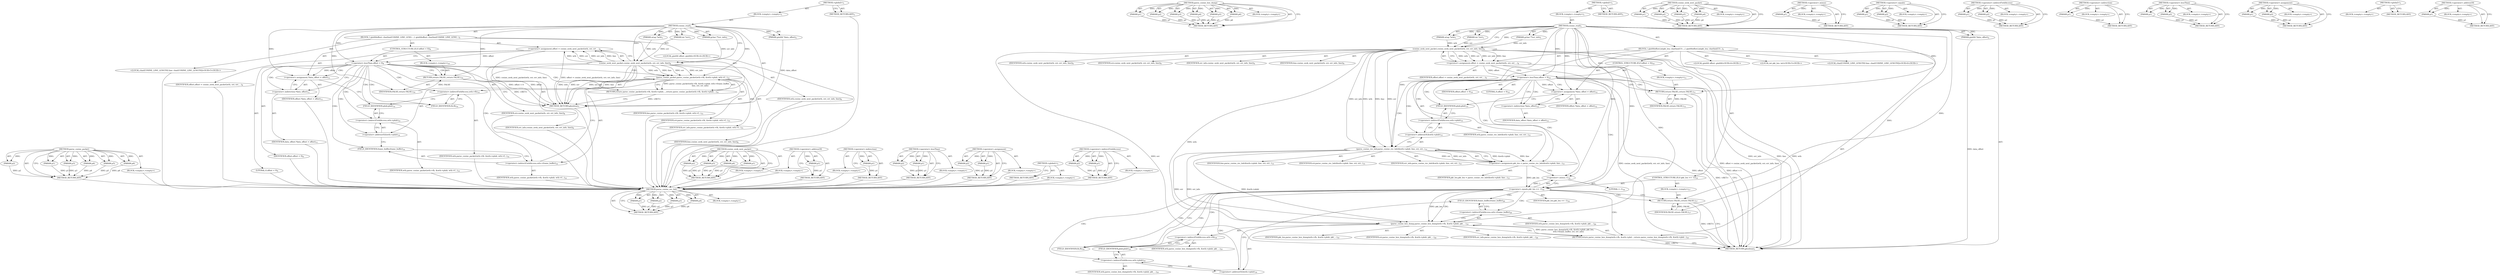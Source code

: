 digraph "&lt;operator&gt;.indirectFieldAccess" {
vulnerable_120 [label=<(METHOD,parse_cosine_rec_hdr)>];
vulnerable_121 [label=<(PARAM,p1)>];
vulnerable_122 [label=<(PARAM,p2)>];
vulnerable_123 [label=<(PARAM,p3)>];
vulnerable_124 [label=<(PARAM,p4)>];
vulnerable_125 [label=<(BLOCK,&lt;empty&gt;,&lt;empty&gt;)>];
vulnerable_126 [label=<(METHOD_RETURN,ANY)>];
vulnerable_145 [label=<(METHOD,parse_cosine_hex_dump)>];
vulnerable_146 [label=<(PARAM,p1)>];
vulnerable_147 [label=<(PARAM,p2)>];
vulnerable_148 [label=<(PARAM,p3)>];
vulnerable_149 [label=<(PARAM,p4)>];
vulnerable_150 [label=<(PARAM,p5)>];
vulnerable_151 [label=<(PARAM,p6)>];
vulnerable_152 [label=<(BLOCK,&lt;empty&gt;,&lt;empty&gt;)>];
vulnerable_153 [label=<(METHOD_RETURN,ANY)>];
vulnerable_6 [label=<(METHOD,&lt;global&gt;)<SUB>1</SUB>>];
vulnerable_7 [label=<(BLOCK,&lt;empty&gt;,&lt;empty&gt;)<SUB>1</SUB>>];
vulnerable_8 [label=<(METHOD,cosine_read)<SUB>1</SUB>>];
vulnerable_9 [label=<(PARAM,wtap *wth)<SUB>1</SUB>>];
vulnerable_10 [label=<(PARAM,int *err)<SUB>1</SUB>>];
vulnerable_11 [label=<(PARAM,gchar **err_info)<SUB>1</SUB>>];
vulnerable_12 [label=<(PARAM,gint64 *data_offset)<SUB>2</SUB>>];
vulnerable_13 [label=<(BLOCK,{
 	gint64	offset;
	int	pkt_len;
 	char	line[CO...,{
 	gint64	offset;
	int	pkt_len;
 	char	line[CO...)<SUB>3</SUB>>];
vulnerable_14 [label="<(LOCAL,gint64 offset: gint64)<SUB>4</SUB>>"];
vulnerable_15 [label="<(LOCAL,int pkt_len: int)<SUB>5</SUB>>"];
vulnerable_16 [label="<(LOCAL,char[COSINE_LINE_LENGTH] line: char[COSINE_LINE_LENGTH])<SUB>6</SUB>>"];
vulnerable_17 [label=<(&lt;operator&gt;.assignment,offset = cosine_seek_next_packet(wth, err, err_...)<SUB>9</SUB>>];
vulnerable_18 [label=<(IDENTIFIER,offset,offset = cosine_seek_next_packet(wth, err, err_...)<SUB>9</SUB>>];
vulnerable_19 [label=<(cosine_seek_next_packet,cosine_seek_next_packet(wth, err, err_info, line))<SUB>9</SUB>>];
vulnerable_20 [label=<(IDENTIFIER,wth,cosine_seek_next_packet(wth, err, err_info, line))<SUB>9</SUB>>];
vulnerable_21 [label=<(IDENTIFIER,err,cosine_seek_next_packet(wth, err, err_info, line))<SUB>9</SUB>>];
vulnerable_22 [label=<(IDENTIFIER,err_info,cosine_seek_next_packet(wth, err, err_info, line))<SUB>9</SUB>>];
vulnerable_23 [label=<(IDENTIFIER,line,cosine_seek_next_packet(wth, err, err_info, line))<SUB>9</SUB>>];
vulnerable_24 [label=<(CONTROL_STRUCTURE,IF,if (offset &lt; 0))<SUB>10</SUB>>];
vulnerable_25 [label=<(&lt;operator&gt;.lessThan,offset &lt; 0)<SUB>10</SUB>>];
vulnerable_26 [label=<(IDENTIFIER,offset,offset &lt; 0)<SUB>10</SUB>>];
vulnerable_27 [label=<(LITERAL,0,offset &lt; 0)<SUB>10</SUB>>];
vulnerable_28 [label=<(BLOCK,&lt;empty&gt;,&lt;empty&gt;)<SUB>11</SUB>>];
vulnerable_29 [label=<(RETURN,return FALSE;,return FALSE;)<SUB>11</SUB>>];
vulnerable_30 [label=<(IDENTIFIER,FALSE,return FALSE;)<SUB>11</SUB>>];
vulnerable_31 [label=<(&lt;operator&gt;.assignment,*data_offset = offset)<SUB>12</SUB>>];
vulnerable_32 [label=<(&lt;operator&gt;.indirection,*data_offset)<SUB>12</SUB>>];
vulnerable_33 [label=<(IDENTIFIER,data_offset,*data_offset = offset)<SUB>12</SUB>>];
vulnerable_34 [label=<(IDENTIFIER,offset,*data_offset = offset)<SUB>12</SUB>>];
vulnerable_35 [label=<(&lt;operator&gt;.assignment,pkt_len = parse_cosine_rec_hdr(&amp;wth-&gt;phdr, line...)<SUB>15</SUB>>];
vulnerable_36 [label=<(IDENTIFIER,pkt_len,pkt_len = parse_cosine_rec_hdr(&amp;wth-&gt;phdr, line...)<SUB>15</SUB>>];
vulnerable_37 [label=<(parse_cosine_rec_hdr,parse_cosine_rec_hdr(&amp;wth-&gt;phdr, line, err, err...)<SUB>15</SUB>>];
vulnerable_38 [label=<(&lt;operator&gt;.addressOf,&amp;wth-&gt;phdr)<SUB>15</SUB>>];
vulnerable_39 [label=<(&lt;operator&gt;.indirectFieldAccess,wth-&gt;phdr)<SUB>15</SUB>>];
vulnerable_40 [label=<(IDENTIFIER,wth,parse_cosine_rec_hdr(&amp;wth-&gt;phdr, line, err, err...)<SUB>15</SUB>>];
vulnerable_41 [label=<(FIELD_IDENTIFIER,phdr,phdr)<SUB>15</SUB>>];
vulnerable_42 [label=<(IDENTIFIER,line,parse_cosine_rec_hdr(&amp;wth-&gt;phdr, line, err, err...)<SUB>15</SUB>>];
vulnerable_43 [label=<(IDENTIFIER,err,parse_cosine_rec_hdr(&amp;wth-&gt;phdr, line, err, err...)<SUB>15</SUB>>];
vulnerable_44 [label=<(IDENTIFIER,err_info,parse_cosine_rec_hdr(&amp;wth-&gt;phdr, line, err, err...)<SUB>15</SUB>>];
vulnerable_45 [label=<(CONTROL_STRUCTURE,IF,if (pkt_len == -1))<SUB>16</SUB>>];
vulnerable_46 [label=<(&lt;operator&gt;.equals,pkt_len == -1)<SUB>16</SUB>>];
vulnerable_47 [label=<(IDENTIFIER,pkt_len,pkt_len == -1)<SUB>16</SUB>>];
vulnerable_48 [label=<(&lt;operator&gt;.minus,-1)<SUB>16</SUB>>];
vulnerable_49 [label=<(LITERAL,1,-1)<SUB>16</SUB>>];
vulnerable_50 [label=<(BLOCK,&lt;empty&gt;,&lt;empty&gt;)<SUB>17</SUB>>];
vulnerable_51 [label=<(RETURN,return FALSE;,return FALSE;)<SUB>17</SUB>>];
vulnerable_52 [label=<(IDENTIFIER,FALSE,return FALSE;)<SUB>17</SUB>>];
vulnerable_53 [label=<(RETURN,return parse_cosine_hex_dump(wth-&gt;fh, &amp;wth-&gt;phd...,return parse_cosine_hex_dump(wth-&gt;fh, &amp;wth-&gt;phd...)<SUB>19</SUB>>];
vulnerable_54 [label=<(parse_cosine_hex_dump,parse_cosine_hex_dump(wth-&gt;fh, &amp;wth-&gt;phdr, pkt_...)<SUB>19</SUB>>];
vulnerable_55 [label=<(&lt;operator&gt;.indirectFieldAccess,wth-&gt;fh)<SUB>19</SUB>>];
vulnerable_56 [label=<(IDENTIFIER,wth,parse_cosine_hex_dump(wth-&gt;fh, &amp;wth-&gt;phdr, pkt_...)<SUB>19</SUB>>];
vulnerable_57 [label=<(FIELD_IDENTIFIER,fh,fh)<SUB>19</SUB>>];
vulnerable_58 [label=<(&lt;operator&gt;.addressOf,&amp;wth-&gt;phdr)<SUB>19</SUB>>];
vulnerable_59 [label=<(&lt;operator&gt;.indirectFieldAccess,wth-&gt;phdr)<SUB>19</SUB>>];
vulnerable_60 [label=<(IDENTIFIER,wth,parse_cosine_hex_dump(wth-&gt;fh, &amp;wth-&gt;phdr, pkt_...)<SUB>19</SUB>>];
vulnerable_61 [label=<(FIELD_IDENTIFIER,phdr,phdr)<SUB>19</SUB>>];
vulnerable_62 [label=<(IDENTIFIER,pkt_len,parse_cosine_hex_dump(wth-&gt;fh, &amp;wth-&gt;phdr, pkt_...)<SUB>19</SUB>>];
vulnerable_63 [label=<(&lt;operator&gt;.indirectFieldAccess,wth-&gt;frame_buffer)<SUB>20</SUB>>];
vulnerable_64 [label=<(IDENTIFIER,wth,parse_cosine_hex_dump(wth-&gt;fh, &amp;wth-&gt;phdr, pkt_...)<SUB>20</SUB>>];
vulnerable_65 [label=<(FIELD_IDENTIFIER,frame_buffer,frame_buffer)<SUB>20</SUB>>];
vulnerable_66 [label=<(IDENTIFIER,err,parse_cosine_hex_dump(wth-&gt;fh, &amp;wth-&gt;phdr, pkt_...)<SUB>20</SUB>>];
vulnerable_67 [label=<(IDENTIFIER,err_info,parse_cosine_hex_dump(wth-&gt;fh, &amp;wth-&gt;phdr, pkt_...)<SUB>20</SUB>>];
vulnerable_68 [label=<(METHOD_RETURN,gboolean)<SUB>1</SUB>>];
vulnerable_70 [label=<(METHOD_RETURN,ANY)<SUB>1</SUB>>];
vulnerable_104 [label=<(METHOD,cosine_seek_next_packet)>];
vulnerable_105 [label=<(PARAM,p1)>];
vulnerable_106 [label=<(PARAM,p2)>];
vulnerable_107 [label=<(PARAM,p3)>];
vulnerable_108 [label=<(PARAM,p4)>];
vulnerable_109 [label=<(BLOCK,&lt;empty&gt;,&lt;empty&gt;)>];
vulnerable_110 [label=<(METHOD_RETURN,ANY)>];
vulnerable_141 [label=<(METHOD,&lt;operator&gt;.minus)>];
vulnerable_142 [label=<(PARAM,p1)>];
vulnerable_143 [label=<(BLOCK,&lt;empty&gt;,&lt;empty&gt;)>];
vulnerable_144 [label=<(METHOD_RETURN,ANY)>];
vulnerable_136 [label=<(METHOD,&lt;operator&gt;.equals)>];
vulnerable_137 [label=<(PARAM,p1)>];
vulnerable_138 [label=<(PARAM,p2)>];
vulnerable_139 [label=<(BLOCK,&lt;empty&gt;,&lt;empty&gt;)>];
vulnerable_140 [label=<(METHOD_RETURN,ANY)>];
vulnerable_131 [label=<(METHOD,&lt;operator&gt;.indirectFieldAccess)>];
vulnerable_132 [label=<(PARAM,p1)>];
vulnerable_133 [label=<(PARAM,p2)>];
vulnerable_134 [label=<(BLOCK,&lt;empty&gt;,&lt;empty&gt;)>];
vulnerable_135 [label=<(METHOD_RETURN,ANY)>];
vulnerable_116 [label=<(METHOD,&lt;operator&gt;.indirection)>];
vulnerable_117 [label=<(PARAM,p1)>];
vulnerable_118 [label=<(BLOCK,&lt;empty&gt;,&lt;empty&gt;)>];
vulnerable_119 [label=<(METHOD_RETURN,ANY)>];
vulnerable_111 [label=<(METHOD,&lt;operator&gt;.lessThan)>];
vulnerable_112 [label=<(PARAM,p1)>];
vulnerable_113 [label=<(PARAM,p2)>];
vulnerable_114 [label=<(BLOCK,&lt;empty&gt;,&lt;empty&gt;)>];
vulnerable_115 [label=<(METHOD_RETURN,ANY)>];
vulnerable_99 [label=<(METHOD,&lt;operator&gt;.assignment)>];
vulnerable_100 [label=<(PARAM,p1)>];
vulnerable_101 [label=<(PARAM,p2)>];
vulnerable_102 [label=<(BLOCK,&lt;empty&gt;,&lt;empty&gt;)>];
vulnerable_103 [label=<(METHOD_RETURN,ANY)>];
vulnerable_93 [label=<(METHOD,&lt;global&gt;)<SUB>1</SUB>>];
vulnerable_94 [label=<(BLOCK,&lt;empty&gt;,&lt;empty&gt;)>];
vulnerable_95 [label=<(METHOD_RETURN,ANY)>];
vulnerable_127 [label=<(METHOD,&lt;operator&gt;.addressOf)>];
vulnerable_128 [label=<(PARAM,p1)>];
vulnerable_129 [label=<(BLOCK,&lt;empty&gt;,&lt;empty&gt;)>];
vulnerable_130 [label=<(METHOD_RETURN,ANY)>];
fixed_101 [label=<(METHOD,parse_cosine_packet)>];
fixed_102 [label=<(PARAM,p1)>];
fixed_103 [label=<(PARAM,p2)>];
fixed_104 [label=<(PARAM,p3)>];
fixed_105 [label=<(PARAM,p4)>];
fixed_106 [label=<(PARAM,p5)>];
fixed_107 [label=<(PARAM,p6)>];
fixed_108 [label=<(BLOCK,&lt;empty&gt;,&lt;empty&gt;)>];
fixed_109 [label=<(METHOD_RETURN,ANY)>];
fixed_6 [label=<(METHOD,&lt;global&gt;)<SUB>1</SUB>>];
fixed_7 [label=<(BLOCK,&lt;empty&gt;,&lt;empty&gt;)<SUB>1</SUB>>];
fixed_8 [label=<(METHOD,cosine_read)<SUB>1</SUB>>];
fixed_9 [label=<(PARAM,wtap *wth)<SUB>1</SUB>>];
fixed_10 [label=<(PARAM,int *err)<SUB>1</SUB>>];
fixed_11 [label=<(PARAM,gchar **err_info)<SUB>1</SUB>>];
fixed_12 [label=<(PARAM,gint64 *data_offset)<SUB>2</SUB>>];
fixed_13 [label=<(BLOCK,{
 	gint64	offset;
 	char	line[COSINE_LINE_LENG...,{
 	gint64	offset;
 	char	line[COSINE_LINE_LENG...)<SUB>3</SUB>>];
fixed_14 [label="<(LOCAL,gint64 offset: gint64)<SUB>4</SUB>>"];
fixed_15 [label="<(LOCAL,char[COSINE_LINE_LENGTH] line: char[COSINE_LINE_LENGTH])<SUB>5</SUB>>"];
fixed_16 [label=<(&lt;operator&gt;.assignment,offset = cosine_seek_next_packet(wth, err, err_...)<SUB>8</SUB>>];
fixed_17 [label=<(IDENTIFIER,offset,offset = cosine_seek_next_packet(wth, err, err_...)<SUB>8</SUB>>];
fixed_18 [label=<(cosine_seek_next_packet,cosine_seek_next_packet(wth, err, err_info, line))<SUB>8</SUB>>];
fixed_19 [label=<(IDENTIFIER,wth,cosine_seek_next_packet(wth, err, err_info, line))<SUB>8</SUB>>];
fixed_20 [label=<(IDENTIFIER,err,cosine_seek_next_packet(wth, err, err_info, line))<SUB>8</SUB>>];
fixed_21 [label=<(IDENTIFIER,err_info,cosine_seek_next_packet(wth, err, err_info, line))<SUB>8</SUB>>];
fixed_22 [label=<(IDENTIFIER,line,cosine_seek_next_packet(wth, err, err_info, line))<SUB>8</SUB>>];
fixed_23 [label=<(CONTROL_STRUCTURE,IF,if (offset &lt; 0))<SUB>9</SUB>>];
fixed_24 [label=<(&lt;operator&gt;.lessThan,offset &lt; 0)<SUB>9</SUB>>];
fixed_25 [label=<(IDENTIFIER,offset,offset &lt; 0)<SUB>9</SUB>>];
fixed_26 [label=<(LITERAL,0,offset &lt; 0)<SUB>9</SUB>>];
fixed_27 [label=<(BLOCK,&lt;empty&gt;,&lt;empty&gt;)<SUB>10</SUB>>];
fixed_28 [label=<(RETURN,return FALSE;,return FALSE;)<SUB>10</SUB>>];
fixed_29 [label=<(IDENTIFIER,FALSE,return FALSE;)<SUB>10</SUB>>];
fixed_30 [label=<(&lt;operator&gt;.assignment,*data_offset = offset)<SUB>11</SUB>>];
fixed_31 [label=<(&lt;operator&gt;.indirection,*data_offset)<SUB>11</SUB>>];
fixed_32 [label=<(IDENTIFIER,data_offset,*data_offset = offset)<SUB>11</SUB>>];
fixed_33 [label=<(IDENTIFIER,offset,*data_offset = offset)<SUB>11</SUB>>];
fixed_34 [label=<(RETURN,return parse_cosine_packet(wth-&gt;fh, &amp;wth-&gt;phdr,...,return parse_cosine_packet(wth-&gt;fh, &amp;wth-&gt;phdr,...)<SUB>14</SUB>>];
fixed_35 [label=<(parse_cosine_packet,parse_cosine_packet(wth-&gt;fh, &amp;wth-&gt;phdr, wth-&gt;f...)<SUB>14</SUB>>];
fixed_36 [label=<(&lt;operator&gt;.indirectFieldAccess,wth-&gt;fh)<SUB>14</SUB>>];
fixed_37 [label=<(IDENTIFIER,wth,parse_cosine_packet(wth-&gt;fh, &amp;wth-&gt;phdr, wth-&gt;f...)<SUB>14</SUB>>];
fixed_38 [label=<(FIELD_IDENTIFIER,fh,fh)<SUB>14</SUB>>];
fixed_39 [label=<(&lt;operator&gt;.addressOf,&amp;wth-&gt;phdr)<SUB>14</SUB>>];
fixed_40 [label=<(&lt;operator&gt;.indirectFieldAccess,wth-&gt;phdr)<SUB>14</SUB>>];
fixed_41 [label=<(IDENTIFIER,wth,parse_cosine_packet(wth-&gt;fh, &amp;wth-&gt;phdr, wth-&gt;f...)<SUB>14</SUB>>];
fixed_42 [label=<(FIELD_IDENTIFIER,phdr,phdr)<SUB>14</SUB>>];
fixed_43 [label=<(&lt;operator&gt;.indirectFieldAccess,wth-&gt;frame_buffer)<SUB>14</SUB>>];
fixed_44 [label=<(IDENTIFIER,wth,parse_cosine_packet(wth-&gt;fh, &amp;wth-&gt;phdr, wth-&gt;f...)<SUB>14</SUB>>];
fixed_45 [label=<(FIELD_IDENTIFIER,frame_buffer,frame_buffer)<SUB>14</SUB>>];
fixed_46 [label=<(IDENTIFIER,line,parse_cosine_packet(wth-&gt;fh, &amp;wth-&gt;phdr, wth-&gt;f...)<SUB>15</SUB>>];
fixed_47 [label=<(IDENTIFIER,err,parse_cosine_packet(wth-&gt;fh, &amp;wth-&gt;phdr, wth-&gt;f...)<SUB>15</SUB>>];
fixed_48 [label=<(IDENTIFIER,err_info,parse_cosine_packet(wth-&gt;fh, &amp;wth-&gt;phdr, wth-&gt;f...)<SUB>15</SUB>>];
fixed_49 [label=<(METHOD_RETURN,gboolean)<SUB>1</SUB>>];
fixed_51 [label=<(METHOD_RETURN,ANY)<SUB>1</SUB>>];
fixed_85 [label=<(METHOD,cosine_seek_next_packet)>];
fixed_86 [label=<(PARAM,p1)>];
fixed_87 [label=<(PARAM,p2)>];
fixed_88 [label=<(PARAM,p3)>];
fixed_89 [label=<(PARAM,p4)>];
fixed_90 [label=<(BLOCK,&lt;empty&gt;,&lt;empty&gt;)>];
fixed_91 [label=<(METHOD_RETURN,ANY)>];
fixed_115 [label=<(METHOD,&lt;operator&gt;.addressOf)>];
fixed_116 [label=<(PARAM,p1)>];
fixed_117 [label=<(BLOCK,&lt;empty&gt;,&lt;empty&gt;)>];
fixed_118 [label=<(METHOD_RETURN,ANY)>];
fixed_97 [label=<(METHOD,&lt;operator&gt;.indirection)>];
fixed_98 [label=<(PARAM,p1)>];
fixed_99 [label=<(BLOCK,&lt;empty&gt;,&lt;empty&gt;)>];
fixed_100 [label=<(METHOD_RETURN,ANY)>];
fixed_92 [label=<(METHOD,&lt;operator&gt;.lessThan)>];
fixed_93 [label=<(PARAM,p1)>];
fixed_94 [label=<(PARAM,p2)>];
fixed_95 [label=<(BLOCK,&lt;empty&gt;,&lt;empty&gt;)>];
fixed_96 [label=<(METHOD_RETURN,ANY)>];
fixed_80 [label=<(METHOD,&lt;operator&gt;.assignment)>];
fixed_81 [label=<(PARAM,p1)>];
fixed_82 [label=<(PARAM,p2)>];
fixed_83 [label=<(BLOCK,&lt;empty&gt;,&lt;empty&gt;)>];
fixed_84 [label=<(METHOD_RETURN,ANY)>];
fixed_74 [label=<(METHOD,&lt;global&gt;)<SUB>1</SUB>>];
fixed_75 [label=<(BLOCK,&lt;empty&gt;,&lt;empty&gt;)>];
fixed_76 [label=<(METHOD_RETURN,ANY)>];
fixed_110 [label=<(METHOD,&lt;operator&gt;.indirectFieldAccess)>];
fixed_111 [label=<(PARAM,p1)>];
fixed_112 [label=<(PARAM,p2)>];
fixed_113 [label=<(BLOCK,&lt;empty&gt;,&lt;empty&gt;)>];
fixed_114 [label=<(METHOD_RETURN,ANY)>];
vulnerable_120 -> vulnerable_121  [key=0, label="AST: "];
vulnerable_120 -> vulnerable_121  [key=1, label="DDG: "];
vulnerable_120 -> vulnerable_125  [key=0, label="AST: "];
vulnerable_120 -> vulnerable_122  [key=0, label="AST: "];
vulnerable_120 -> vulnerable_122  [key=1, label="DDG: "];
vulnerable_120 -> vulnerable_126  [key=0, label="AST: "];
vulnerable_120 -> vulnerable_126  [key=1, label="CFG: "];
vulnerable_120 -> vulnerable_123  [key=0, label="AST: "];
vulnerable_120 -> vulnerable_123  [key=1, label="DDG: "];
vulnerable_120 -> vulnerable_124  [key=0, label="AST: "];
vulnerable_120 -> vulnerable_124  [key=1, label="DDG: "];
vulnerable_121 -> vulnerable_126  [key=0, label="DDG: p1"];
vulnerable_122 -> vulnerable_126  [key=0, label="DDG: p2"];
vulnerable_123 -> vulnerable_126  [key=0, label="DDG: p3"];
vulnerable_124 -> vulnerable_126  [key=0, label="DDG: p4"];
vulnerable_145 -> vulnerable_146  [key=0, label="AST: "];
vulnerable_145 -> vulnerable_146  [key=1, label="DDG: "];
vulnerable_145 -> vulnerable_152  [key=0, label="AST: "];
vulnerable_145 -> vulnerable_147  [key=0, label="AST: "];
vulnerable_145 -> vulnerable_147  [key=1, label="DDG: "];
vulnerable_145 -> vulnerable_153  [key=0, label="AST: "];
vulnerable_145 -> vulnerable_153  [key=1, label="CFG: "];
vulnerable_145 -> vulnerable_148  [key=0, label="AST: "];
vulnerable_145 -> vulnerable_148  [key=1, label="DDG: "];
vulnerable_145 -> vulnerable_149  [key=0, label="AST: "];
vulnerable_145 -> vulnerable_149  [key=1, label="DDG: "];
vulnerable_145 -> vulnerable_150  [key=0, label="AST: "];
vulnerable_145 -> vulnerable_150  [key=1, label="DDG: "];
vulnerable_145 -> vulnerable_151  [key=0, label="AST: "];
vulnerable_145 -> vulnerable_151  [key=1, label="DDG: "];
vulnerable_146 -> vulnerable_153  [key=0, label="DDG: p1"];
vulnerable_147 -> vulnerable_153  [key=0, label="DDG: p2"];
vulnerable_148 -> vulnerable_153  [key=0, label="DDG: p3"];
vulnerable_149 -> vulnerable_153  [key=0, label="DDG: p4"];
vulnerable_150 -> vulnerable_153  [key=0, label="DDG: p5"];
vulnerable_151 -> vulnerable_153  [key=0, label="DDG: p6"];
vulnerable_6 -> vulnerable_7  [key=0, label="AST: "];
vulnerable_6 -> vulnerable_70  [key=0, label="AST: "];
vulnerable_6 -> vulnerable_70  [key=1, label="CFG: "];
vulnerable_7 -> vulnerable_8  [key=0, label="AST: "];
vulnerable_8 -> vulnerable_9  [key=0, label="AST: "];
vulnerable_8 -> vulnerable_9  [key=1, label="DDG: "];
vulnerable_8 -> vulnerable_10  [key=0, label="AST: "];
vulnerable_8 -> vulnerable_10  [key=1, label="DDG: "];
vulnerable_8 -> vulnerable_11  [key=0, label="AST: "];
vulnerable_8 -> vulnerable_11  [key=1, label="DDG: "];
vulnerable_8 -> vulnerable_12  [key=0, label="AST: "];
vulnerable_8 -> vulnerable_12  [key=1, label="DDG: "];
vulnerable_8 -> vulnerable_13  [key=0, label="AST: "];
vulnerable_8 -> vulnerable_68  [key=0, label="AST: "];
vulnerable_8 -> vulnerable_19  [key=0, label="CFG: "];
vulnerable_8 -> vulnerable_19  [key=1, label="DDG: "];
vulnerable_8 -> vulnerable_31  [key=0, label="DDG: "];
vulnerable_8 -> vulnerable_25  [key=0, label="DDG: "];
vulnerable_8 -> vulnerable_29  [key=0, label="DDG: "];
vulnerable_8 -> vulnerable_37  [key=0, label="DDG: "];
vulnerable_8 -> vulnerable_46  [key=0, label="DDG: "];
vulnerable_8 -> vulnerable_51  [key=0, label="DDG: "];
vulnerable_8 -> vulnerable_54  [key=0, label="DDG: "];
vulnerable_8 -> vulnerable_30  [key=0, label="DDG: "];
vulnerable_8 -> vulnerable_48  [key=0, label="DDG: "];
vulnerable_8 -> vulnerable_52  [key=0, label="DDG: "];
vulnerable_9 -> vulnerable_19  [key=0, label="DDG: wth"];
vulnerable_10 -> vulnerable_19  [key=0, label="DDG: err"];
vulnerable_11 -> vulnerable_19  [key=0, label="DDG: err_info"];
vulnerable_12 -> vulnerable_68  [key=0, label="DDG: data_offset"];
vulnerable_13 -> vulnerable_14  [key=0, label="AST: "];
vulnerable_13 -> vulnerable_15  [key=0, label="AST: "];
vulnerable_13 -> vulnerable_16  [key=0, label="AST: "];
vulnerable_13 -> vulnerable_17  [key=0, label="AST: "];
vulnerable_13 -> vulnerable_24  [key=0, label="AST: "];
vulnerable_13 -> vulnerable_31  [key=0, label="AST: "];
vulnerable_13 -> vulnerable_35  [key=0, label="AST: "];
vulnerable_13 -> vulnerable_45  [key=0, label="AST: "];
vulnerable_13 -> vulnerable_53  [key=0, label="AST: "];
vulnerable_17 -> vulnerable_18  [key=0, label="AST: "];
vulnerable_17 -> vulnerable_19  [key=0, label="AST: "];
vulnerable_17 -> vulnerable_25  [key=0, label="CFG: "];
vulnerable_17 -> vulnerable_25  [key=1, label="DDG: offset"];
vulnerable_17 -> vulnerable_68  [key=0, label="DDG: cosine_seek_next_packet(wth, err, err_info, line)"];
vulnerable_17 -> vulnerable_68  [key=1, label="DDG: offset = cosine_seek_next_packet(wth, err, err_info, line)"];
vulnerable_19 -> vulnerable_20  [key=0, label="AST: "];
vulnerable_19 -> vulnerable_21  [key=0, label="AST: "];
vulnerable_19 -> vulnerable_22  [key=0, label="AST: "];
vulnerable_19 -> vulnerable_23  [key=0, label="AST: "];
vulnerable_19 -> vulnerable_17  [key=0, label="CFG: "];
vulnerable_19 -> vulnerable_17  [key=1, label="DDG: wth"];
vulnerable_19 -> vulnerable_17  [key=2, label="DDG: err"];
vulnerable_19 -> vulnerable_17  [key=3, label="DDG: err_info"];
vulnerable_19 -> vulnerable_17  [key=4, label="DDG: line"];
vulnerable_19 -> vulnerable_68  [key=0, label="DDG: wth"];
vulnerable_19 -> vulnerable_68  [key=1, label="DDG: err"];
vulnerable_19 -> vulnerable_68  [key=2, label="DDG: err_info"];
vulnerable_19 -> vulnerable_68  [key=3, label="DDG: line"];
vulnerable_19 -> vulnerable_37  [key=0, label="DDG: wth"];
vulnerable_19 -> vulnerable_37  [key=1, label="DDG: line"];
vulnerable_19 -> vulnerable_37  [key=2, label="DDG: err"];
vulnerable_19 -> vulnerable_37  [key=3, label="DDG: err_info"];
vulnerable_19 -> vulnerable_54  [key=0, label="DDG: wth"];
vulnerable_24 -> vulnerable_25  [key=0, label="AST: "];
vulnerable_24 -> vulnerable_28  [key=0, label="AST: "];
vulnerable_25 -> vulnerable_26  [key=0, label="AST: "];
vulnerable_25 -> vulnerable_27  [key=0, label="AST: "];
vulnerable_25 -> vulnerable_29  [key=0, label="CFG: "];
vulnerable_25 -> vulnerable_29  [key=1, label="CDG: "];
vulnerable_25 -> vulnerable_32  [key=0, label="CFG: "];
vulnerable_25 -> vulnerable_32  [key=1, label="CDG: "];
vulnerable_25 -> vulnerable_68  [key=0, label="DDG: offset"];
vulnerable_25 -> vulnerable_68  [key=1, label="DDG: offset &lt; 0"];
vulnerable_25 -> vulnerable_31  [key=0, label="DDG: offset"];
vulnerable_25 -> vulnerable_31  [key=1, label="CDG: "];
vulnerable_25 -> vulnerable_48  [key=0, label="CDG: "];
vulnerable_25 -> vulnerable_37  [key=0, label="CDG: "];
vulnerable_25 -> vulnerable_46  [key=0, label="CDG: "];
vulnerable_25 -> vulnerable_38  [key=0, label="CDG: "];
vulnerable_25 -> vulnerable_41  [key=0, label="CDG: "];
vulnerable_25 -> vulnerable_35  [key=0, label="CDG: "];
vulnerable_25 -> vulnerable_39  [key=0, label="CDG: "];
vulnerable_28 -> vulnerable_29  [key=0, label="AST: "];
vulnerable_29 -> vulnerable_30  [key=0, label="AST: "];
vulnerable_29 -> vulnerable_68  [key=0, label="CFG: "];
vulnerable_29 -> vulnerable_68  [key=1, label="DDG: &lt;RET&gt;"];
vulnerable_30 -> vulnerable_29  [key=0, label="DDG: FALSE"];
vulnerable_31 -> vulnerable_32  [key=0, label="AST: "];
vulnerable_31 -> vulnerable_34  [key=0, label="AST: "];
vulnerable_31 -> vulnerable_41  [key=0, label="CFG: "];
vulnerable_32 -> vulnerable_33  [key=0, label="AST: "];
vulnerable_32 -> vulnerable_31  [key=0, label="CFG: "];
vulnerable_35 -> vulnerable_36  [key=0, label="AST: "];
vulnerable_35 -> vulnerable_37  [key=0, label="AST: "];
vulnerable_35 -> vulnerable_48  [key=0, label="CFG: "];
vulnerable_35 -> vulnerable_46  [key=0, label="DDG: pkt_len"];
vulnerable_37 -> vulnerable_38  [key=0, label="AST: "];
vulnerable_37 -> vulnerable_42  [key=0, label="AST: "];
vulnerable_37 -> vulnerable_43  [key=0, label="AST: "];
vulnerable_37 -> vulnerable_44  [key=0, label="AST: "];
vulnerable_37 -> vulnerable_35  [key=0, label="CFG: "];
vulnerable_37 -> vulnerable_35  [key=1, label="DDG: &amp;wth-&gt;phdr"];
vulnerable_37 -> vulnerable_35  [key=2, label="DDG: line"];
vulnerable_37 -> vulnerable_35  [key=3, label="DDG: err"];
vulnerable_37 -> vulnerable_35  [key=4, label="DDG: err_info"];
vulnerable_37 -> vulnerable_54  [key=0, label="DDG: &amp;wth-&gt;phdr"];
vulnerable_37 -> vulnerable_54  [key=1, label="DDG: err"];
vulnerable_37 -> vulnerable_54  [key=2, label="DDG: err_info"];
vulnerable_38 -> vulnerable_39  [key=0, label="AST: "];
vulnerable_38 -> vulnerable_37  [key=0, label="CFG: "];
vulnerable_39 -> vulnerable_40  [key=0, label="AST: "];
vulnerable_39 -> vulnerable_41  [key=0, label="AST: "];
vulnerable_39 -> vulnerable_38  [key=0, label="CFG: "];
vulnerable_41 -> vulnerable_39  [key=0, label="CFG: "];
vulnerable_45 -> vulnerable_46  [key=0, label="AST: "];
vulnerable_45 -> vulnerable_50  [key=0, label="AST: "];
vulnerable_46 -> vulnerable_47  [key=0, label="AST: "];
vulnerable_46 -> vulnerable_48  [key=0, label="AST: "];
vulnerable_46 -> vulnerable_51  [key=0, label="CFG: "];
vulnerable_46 -> vulnerable_51  [key=1, label="CDG: "];
vulnerable_46 -> vulnerable_57  [key=0, label="CFG: "];
vulnerable_46 -> vulnerable_57  [key=1, label="CDG: "];
vulnerable_46 -> vulnerable_54  [key=0, label="DDG: pkt_len"];
vulnerable_46 -> vulnerable_54  [key=1, label="CDG: "];
vulnerable_46 -> vulnerable_58  [key=0, label="CDG: "];
vulnerable_46 -> vulnerable_61  [key=0, label="CDG: "];
vulnerable_46 -> vulnerable_53  [key=0, label="CDG: "];
vulnerable_46 -> vulnerable_63  [key=0, label="CDG: "];
vulnerable_46 -> vulnerable_65  [key=0, label="CDG: "];
vulnerable_46 -> vulnerable_59  [key=0, label="CDG: "];
vulnerable_46 -> vulnerable_55  [key=0, label="CDG: "];
vulnerable_48 -> vulnerable_49  [key=0, label="AST: "];
vulnerable_48 -> vulnerable_46  [key=0, label="CFG: "];
vulnerable_48 -> vulnerable_46  [key=1, label="DDG: 1"];
vulnerable_50 -> vulnerable_51  [key=0, label="AST: "];
vulnerable_51 -> vulnerable_52  [key=0, label="AST: "];
vulnerable_51 -> vulnerable_68  [key=0, label="CFG: "];
vulnerable_51 -> vulnerable_68  [key=1, label="DDG: &lt;RET&gt;"];
vulnerable_52 -> vulnerable_51  [key=0, label="DDG: FALSE"];
vulnerable_53 -> vulnerable_54  [key=0, label="AST: "];
vulnerable_53 -> vulnerable_68  [key=0, label="CFG: "];
vulnerable_53 -> vulnerable_68  [key=1, label="DDG: &lt;RET&gt;"];
vulnerable_54 -> vulnerable_55  [key=0, label="AST: "];
vulnerable_54 -> vulnerable_58  [key=0, label="AST: "];
vulnerable_54 -> vulnerable_62  [key=0, label="AST: "];
vulnerable_54 -> vulnerable_63  [key=0, label="AST: "];
vulnerable_54 -> vulnerable_66  [key=0, label="AST: "];
vulnerable_54 -> vulnerable_67  [key=0, label="AST: "];
vulnerable_54 -> vulnerable_53  [key=0, label="CFG: "];
vulnerable_54 -> vulnerable_53  [key=1, label="DDG: parse_cosine_hex_dump(wth-&gt;fh, &amp;wth-&gt;phdr, pkt_len,
	    wth-&gt;frame_buffer, err, err_info)"];
vulnerable_55 -> vulnerable_56  [key=0, label="AST: "];
vulnerable_55 -> vulnerable_57  [key=0, label="AST: "];
vulnerable_55 -> vulnerable_61  [key=0, label="CFG: "];
vulnerable_57 -> vulnerable_55  [key=0, label="CFG: "];
vulnerable_58 -> vulnerable_59  [key=0, label="AST: "];
vulnerable_58 -> vulnerable_65  [key=0, label="CFG: "];
vulnerable_59 -> vulnerable_60  [key=0, label="AST: "];
vulnerable_59 -> vulnerable_61  [key=0, label="AST: "];
vulnerable_59 -> vulnerable_58  [key=0, label="CFG: "];
vulnerable_61 -> vulnerable_59  [key=0, label="CFG: "];
vulnerable_63 -> vulnerable_64  [key=0, label="AST: "];
vulnerable_63 -> vulnerable_65  [key=0, label="AST: "];
vulnerable_63 -> vulnerable_54  [key=0, label="CFG: "];
vulnerable_65 -> vulnerable_63  [key=0, label="CFG: "];
vulnerable_104 -> vulnerable_105  [key=0, label="AST: "];
vulnerable_104 -> vulnerable_105  [key=1, label="DDG: "];
vulnerable_104 -> vulnerable_109  [key=0, label="AST: "];
vulnerable_104 -> vulnerable_106  [key=0, label="AST: "];
vulnerable_104 -> vulnerable_106  [key=1, label="DDG: "];
vulnerable_104 -> vulnerable_110  [key=0, label="AST: "];
vulnerable_104 -> vulnerable_110  [key=1, label="CFG: "];
vulnerable_104 -> vulnerable_107  [key=0, label="AST: "];
vulnerable_104 -> vulnerable_107  [key=1, label="DDG: "];
vulnerable_104 -> vulnerable_108  [key=0, label="AST: "];
vulnerable_104 -> vulnerable_108  [key=1, label="DDG: "];
vulnerable_105 -> vulnerable_110  [key=0, label="DDG: p1"];
vulnerable_106 -> vulnerable_110  [key=0, label="DDG: p2"];
vulnerable_107 -> vulnerable_110  [key=0, label="DDG: p3"];
vulnerable_108 -> vulnerable_110  [key=0, label="DDG: p4"];
vulnerable_141 -> vulnerable_142  [key=0, label="AST: "];
vulnerable_141 -> vulnerable_142  [key=1, label="DDG: "];
vulnerable_141 -> vulnerable_143  [key=0, label="AST: "];
vulnerable_141 -> vulnerable_144  [key=0, label="AST: "];
vulnerable_141 -> vulnerable_144  [key=1, label="CFG: "];
vulnerable_142 -> vulnerable_144  [key=0, label="DDG: p1"];
vulnerable_136 -> vulnerable_137  [key=0, label="AST: "];
vulnerable_136 -> vulnerable_137  [key=1, label="DDG: "];
vulnerable_136 -> vulnerable_139  [key=0, label="AST: "];
vulnerable_136 -> vulnerable_138  [key=0, label="AST: "];
vulnerable_136 -> vulnerable_138  [key=1, label="DDG: "];
vulnerable_136 -> vulnerable_140  [key=0, label="AST: "];
vulnerable_136 -> vulnerable_140  [key=1, label="CFG: "];
vulnerable_137 -> vulnerable_140  [key=0, label="DDG: p1"];
vulnerable_138 -> vulnerable_140  [key=0, label="DDG: p2"];
vulnerable_131 -> vulnerable_132  [key=0, label="AST: "];
vulnerable_131 -> vulnerable_132  [key=1, label="DDG: "];
vulnerable_131 -> vulnerable_134  [key=0, label="AST: "];
vulnerable_131 -> vulnerable_133  [key=0, label="AST: "];
vulnerable_131 -> vulnerable_133  [key=1, label="DDG: "];
vulnerable_131 -> vulnerable_135  [key=0, label="AST: "];
vulnerable_131 -> vulnerable_135  [key=1, label="CFG: "];
vulnerable_132 -> vulnerable_135  [key=0, label="DDG: p1"];
vulnerable_133 -> vulnerable_135  [key=0, label="DDG: p2"];
vulnerable_116 -> vulnerable_117  [key=0, label="AST: "];
vulnerable_116 -> vulnerable_117  [key=1, label="DDG: "];
vulnerable_116 -> vulnerable_118  [key=0, label="AST: "];
vulnerable_116 -> vulnerable_119  [key=0, label="AST: "];
vulnerable_116 -> vulnerable_119  [key=1, label="CFG: "];
vulnerable_117 -> vulnerable_119  [key=0, label="DDG: p1"];
vulnerable_111 -> vulnerable_112  [key=0, label="AST: "];
vulnerable_111 -> vulnerable_112  [key=1, label="DDG: "];
vulnerable_111 -> vulnerable_114  [key=0, label="AST: "];
vulnerable_111 -> vulnerable_113  [key=0, label="AST: "];
vulnerable_111 -> vulnerable_113  [key=1, label="DDG: "];
vulnerable_111 -> vulnerable_115  [key=0, label="AST: "];
vulnerable_111 -> vulnerable_115  [key=1, label="CFG: "];
vulnerable_112 -> vulnerable_115  [key=0, label="DDG: p1"];
vulnerable_113 -> vulnerable_115  [key=0, label="DDG: p2"];
vulnerable_99 -> vulnerable_100  [key=0, label="AST: "];
vulnerable_99 -> vulnerable_100  [key=1, label="DDG: "];
vulnerable_99 -> vulnerable_102  [key=0, label="AST: "];
vulnerable_99 -> vulnerable_101  [key=0, label="AST: "];
vulnerable_99 -> vulnerable_101  [key=1, label="DDG: "];
vulnerable_99 -> vulnerable_103  [key=0, label="AST: "];
vulnerable_99 -> vulnerable_103  [key=1, label="CFG: "];
vulnerable_100 -> vulnerable_103  [key=0, label="DDG: p1"];
vulnerable_101 -> vulnerable_103  [key=0, label="DDG: p2"];
vulnerable_93 -> vulnerable_94  [key=0, label="AST: "];
vulnerable_93 -> vulnerable_95  [key=0, label="AST: "];
vulnerable_93 -> vulnerable_95  [key=1, label="CFG: "];
vulnerable_127 -> vulnerable_128  [key=0, label="AST: "];
vulnerable_127 -> vulnerable_128  [key=1, label="DDG: "];
vulnerable_127 -> vulnerable_129  [key=0, label="AST: "];
vulnerable_127 -> vulnerable_130  [key=0, label="AST: "];
vulnerable_127 -> vulnerable_130  [key=1, label="CFG: "];
vulnerable_128 -> vulnerable_130  [key=0, label="DDG: p1"];
fixed_101 -> fixed_102  [key=0, label="AST: "];
fixed_101 -> fixed_102  [key=1, label="DDG: "];
fixed_101 -> fixed_108  [key=0, label="AST: "];
fixed_101 -> fixed_103  [key=0, label="AST: "];
fixed_101 -> fixed_103  [key=1, label="DDG: "];
fixed_101 -> fixed_109  [key=0, label="AST: "];
fixed_101 -> fixed_109  [key=1, label="CFG: "];
fixed_101 -> fixed_104  [key=0, label="AST: "];
fixed_101 -> fixed_104  [key=1, label="DDG: "];
fixed_101 -> fixed_105  [key=0, label="AST: "];
fixed_101 -> fixed_105  [key=1, label="DDG: "];
fixed_101 -> fixed_106  [key=0, label="AST: "];
fixed_101 -> fixed_106  [key=1, label="DDG: "];
fixed_101 -> fixed_107  [key=0, label="AST: "];
fixed_101 -> fixed_107  [key=1, label="DDG: "];
fixed_102 -> fixed_109  [key=0, label="DDG: p1"];
fixed_103 -> fixed_109  [key=0, label="DDG: p2"];
fixed_104 -> fixed_109  [key=0, label="DDG: p3"];
fixed_105 -> fixed_109  [key=0, label="DDG: p4"];
fixed_106 -> fixed_109  [key=0, label="DDG: p5"];
fixed_107 -> fixed_109  [key=0, label="DDG: p6"];
fixed_108 -> vulnerable_120  [key=0];
fixed_109 -> vulnerable_120  [key=0];
fixed_6 -> fixed_7  [key=0, label="AST: "];
fixed_6 -> fixed_51  [key=0, label="AST: "];
fixed_6 -> fixed_51  [key=1, label="CFG: "];
fixed_7 -> fixed_8  [key=0, label="AST: "];
fixed_8 -> fixed_9  [key=0, label="AST: "];
fixed_8 -> fixed_9  [key=1, label="DDG: "];
fixed_8 -> fixed_10  [key=0, label="AST: "];
fixed_8 -> fixed_10  [key=1, label="DDG: "];
fixed_8 -> fixed_11  [key=0, label="AST: "];
fixed_8 -> fixed_11  [key=1, label="DDG: "];
fixed_8 -> fixed_12  [key=0, label="AST: "];
fixed_8 -> fixed_12  [key=1, label="DDG: "];
fixed_8 -> fixed_13  [key=0, label="AST: "];
fixed_8 -> fixed_49  [key=0, label="AST: "];
fixed_8 -> fixed_18  [key=0, label="CFG: "];
fixed_8 -> fixed_18  [key=1, label="DDG: "];
fixed_8 -> fixed_30  [key=0, label="DDG: "];
fixed_8 -> fixed_24  [key=0, label="DDG: "];
fixed_8 -> fixed_28  [key=0, label="DDG: "];
fixed_8 -> fixed_35  [key=0, label="DDG: "];
fixed_8 -> fixed_29  [key=0, label="DDG: "];
fixed_9 -> fixed_18  [key=0, label="DDG: wth"];
fixed_10 -> fixed_18  [key=0, label="DDG: err"];
fixed_11 -> fixed_18  [key=0, label="DDG: err_info"];
fixed_12 -> fixed_49  [key=0, label="DDG: data_offset"];
fixed_13 -> fixed_14  [key=0, label="AST: "];
fixed_13 -> fixed_15  [key=0, label="AST: "];
fixed_13 -> fixed_16  [key=0, label="AST: "];
fixed_13 -> fixed_23  [key=0, label="AST: "];
fixed_13 -> fixed_30  [key=0, label="AST: "];
fixed_13 -> fixed_34  [key=0, label="AST: "];
fixed_14 -> vulnerable_120  [key=0];
fixed_15 -> vulnerable_120  [key=0];
fixed_16 -> fixed_17  [key=0, label="AST: "];
fixed_16 -> fixed_18  [key=0, label="AST: "];
fixed_16 -> fixed_24  [key=0, label="CFG: "];
fixed_16 -> fixed_24  [key=1, label="DDG: offset"];
fixed_16 -> fixed_49  [key=0, label="DDG: cosine_seek_next_packet(wth, err, err_info, line)"];
fixed_16 -> fixed_49  [key=1, label="DDG: offset = cosine_seek_next_packet(wth, err, err_info, line)"];
fixed_17 -> vulnerable_120  [key=0];
fixed_18 -> fixed_19  [key=0, label="AST: "];
fixed_18 -> fixed_20  [key=0, label="AST: "];
fixed_18 -> fixed_21  [key=0, label="AST: "];
fixed_18 -> fixed_22  [key=0, label="AST: "];
fixed_18 -> fixed_16  [key=0, label="CFG: "];
fixed_18 -> fixed_16  [key=1, label="DDG: wth"];
fixed_18 -> fixed_16  [key=2, label="DDG: err"];
fixed_18 -> fixed_16  [key=3, label="DDG: err_info"];
fixed_18 -> fixed_16  [key=4, label="DDG: line"];
fixed_18 -> fixed_49  [key=0, label="DDG: wth"];
fixed_18 -> fixed_49  [key=1, label="DDG: err"];
fixed_18 -> fixed_49  [key=2, label="DDG: err_info"];
fixed_18 -> fixed_49  [key=3, label="DDG: line"];
fixed_18 -> fixed_35  [key=0, label="DDG: wth"];
fixed_18 -> fixed_35  [key=1, label="DDG: line"];
fixed_18 -> fixed_35  [key=2, label="DDG: err"];
fixed_18 -> fixed_35  [key=3, label="DDG: err_info"];
fixed_19 -> vulnerable_120  [key=0];
fixed_20 -> vulnerable_120  [key=0];
fixed_21 -> vulnerable_120  [key=0];
fixed_22 -> vulnerable_120  [key=0];
fixed_23 -> fixed_24  [key=0, label="AST: "];
fixed_23 -> fixed_27  [key=0, label="AST: "];
fixed_24 -> fixed_25  [key=0, label="AST: "];
fixed_24 -> fixed_26  [key=0, label="AST: "];
fixed_24 -> fixed_28  [key=0, label="CFG: "];
fixed_24 -> fixed_28  [key=1, label="CDG: "];
fixed_24 -> fixed_31  [key=0, label="CFG: "];
fixed_24 -> fixed_31  [key=1, label="CDG: "];
fixed_24 -> fixed_49  [key=0, label="DDG: offset"];
fixed_24 -> fixed_49  [key=1, label="DDG: offset &lt; 0"];
fixed_24 -> fixed_30  [key=0, label="DDG: offset"];
fixed_24 -> fixed_30  [key=1, label="CDG: "];
fixed_24 -> fixed_40  [key=0, label="CDG: "];
fixed_24 -> fixed_34  [key=0, label="CDG: "];
fixed_24 -> fixed_42  [key=0, label="CDG: "];
fixed_24 -> fixed_36  [key=0, label="CDG: "];
fixed_24 -> fixed_35  [key=0, label="CDG: "];
fixed_24 -> fixed_38  [key=0, label="CDG: "];
fixed_24 -> fixed_45  [key=0, label="CDG: "];
fixed_24 -> fixed_39  [key=0, label="CDG: "];
fixed_24 -> fixed_43  [key=0, label="CDG: "];
fixed_25 -> vulnerable_120  [key=0];
fixed_26 -> vulnerable_120  [key=0];
fixed_27 -> fixed_28  [key=0, label="AST: "];
fixed_28 -> fixed_29  [key=0, label="AST: "];
fixed_28 -> fixed_49  [key=0, label="CFG: "];
fixed_28 -> fixed_49  [key=1, label="DDG: &lt;RET&gt;"];
fixed_29 -> fixed_28  [key=0, label="DDG: FALSE"];
fixed_30 -> fixed_31  [key=0, label="AST: "];
fixed_30 -> fixed_33  [key=0, label="AST: "];
fixed_30 -> fixed_38  [key=0, label="CFG: "];
fixed_31 -> fixed_32  [key=0, label="AST: "];
fixed_31 -> fixed_30  [key=0, label="CFG: "];
fixed_32 -> vulnerable_120  [key=0];
fixed_33 -> vulnerable_120  [key=0];
fixed_34 -> fixed_35  [key=0, label="AST: "];
fixed_34 -> fixed_49  [key=0, label="CFG: "];
fixed_34 -> fixed_49  [key=1, label="DDG: &lt;RET&gt;"];
fixed_35 -> fixed_36  [key=0, label="AST: "];
fixed_35 -> fixed_39  [key=0, label="AST: "];
fixed_35 -> fixed_43  [key=0, label="AST: "];
fixed_35 -> fixed_46  [key=0, label="AST: "];
fixed_35 -> fixed_47  [key=0, label="AST: "];
fixed_35 -> fixed_48  [key=0, label="AST: "];
fixed_35 -> fixed_34  [key=0, label="CFG: "];
fixed_35 -> fixed_34  [key=1, label="DDG: parse_cosine_packet(wth-&gt;fh, &amp;wth-&gt;phdr, wth-&gt;frame_buffer,
	    line, err, err_info)"];
fixed_36 -> fixed_37  [key=0, label="AST: "];
fixed_36 -> fixed_38  [key=0, label="AST: "];
fixed_36 -> fixed_42  [key=0, label="CFG: "];
fixed_37 -> vulnerable_120  [key=0];
fixed_38 -> fixed_36  [key=0, label="CFG: "];
fixed_39 -> fixed_40  [key=0, label="AST: "];
fixed_39 -> fixed_45  [key=0, label="CFG: "];
fixed_40 -> fixed_41  [key=0, label="AST: "];
fixed_40 -> fixed_42  [key=0, label="AST: "];
fixed_40 -> fixed_39  [key=0, label="CFG: "];
fixed_41 -> vulnerable_120  [key=0];
fixed_42 -> fixed_40  [key=0, label="CFG: "];
fixed_43 -> fixed_44  [key=0, label="AST: "];
fixed_43 -> fixed_45  [key=0, label="AST: "];
fixed_43 -> fixed_35  [key=0, label="CFG: "];
fixed_44 -> vulnerable_120  [key=0];
fixed_45 -> fixed_43  [key=0, label="CFG: "];
fixed_46 -> vulnerable_120  [key=0];
fixed_47 -> vulnerable_120  [key=0];
fixed_48 -> vulnerable_120  [key=0];
fixed_49 -> vulnerable_120  [key=0];
fixed_51 -> vulnerable_120  [key=0];
fixed_85 -> fixed_86  [key=0, label="AST: "];
fixed_85 -> fixed_86  [key=1, label="DDG: "];
fixed_85 -> fixed_90  [key=0, label="AST: "];
fixed_85 -> fixed_87  [key=0, label="AST: "];
fixed_85 -> fixed_87  [key=1, label="DDG: "];
fixed_85 -> fixed_91  [key=0, label="AST: "];
fixed_85 -> fixed_91  [key=1, label="CFG: "];
fixed_85 -> fixed_88  [key=0, label="AST: "];
fixed_85 -> fixed_88  [key=1, label="DDG: "];
fixed_85 -> fixed_89  [key=0, label="AST: "];
fixed_85 -> fixed_89  [key=1, label="DDG: "];
fixed_86 -> fixed_91  [key=0, label="DDG: p1"];
fixed_87 -> fixed_91  [key=0, label="DDG: p2"];
fixed_88 -> fixed_91  [key=0, label="DDG: p3"];
fixed_89 -> fixed_91  [key=0, label="DDG: p4"];
fixed_90 -> vulnerable_120  [key=0];
fixed_91 -> vulnerable_120  [key=0];
fixed_115 -> fixed_116  [key=0, label="AST: "];
fixed_115 -> fixed_116  [key=1, label="DDG: "];
fixed_115 -> fixed_117  [key=0, label="AST: "];
fixed_115 -> fixed_118  [key=0, label="AST: "];
fixed_115 -> fixed_118  [key=1, label="CFG: "];
fixed_116 -> fixed_118  [key=0, label="DDG: p1"];
fixed_117 -> vulnerable_120  [key=0];
fixed_118 -> vulnerable_120  [key=0];
fixed_97 -> fixed_98  [key=0, label="AST: "];
fixed_97 -> fixed_98  [key=1, label="DDG: "];
fixed_97 -> fixed_99  [key=0, label="AST: "];
fixed_97 -> fixed_100  [key=0, label="AST: "];
fixed_97 -> fixed_100  [key=1, label="CFG: "];
fixed_98 -> fixed_100  [key=0, label="DDG: p1"];
fixed_99 -> vulnerable_120  [key=0];
fixed_100 -> vulnerable_120  [key=0];
fixed_92 -> fixed_93  [key=0, label="AST: "];
fixed_92 -> fixed_93  [key=1, label="DDG: "];
fixed_92 -> fixed_95  [key=0, label="AST: "];
fixed_92 -> fixed_94  [key=0, label="AST: "];
fixed_92 -> fixed_94  [key=1, label="DDG: "];
fixed_92 -> fixed_96  [key=0, label="AST: "];
fixed_92 -> fixed_96  [key=1, label="CFG: "];
fixed_93 -> fixed_96  [key=0, label="DDG: p1"];
fixed_94 -> fixed_96  [key=0, label="DDG: p2"];
fixed_95 -> vulnerable_120  [key=0];
fixed_96 -> vulnerable_120  [key=0];
fixed_80 -> fixed_81  [key=0, label="AST: "];
fixed_80 -> fixed_81  [key=1, label="DDG: "];
fixed_80 -> fixed_83  [key=0, label="AST: "];
fixed_80 -> fixed_82  [key=0, label="AST: "];
fixed_80 -> fixed_82  [key=1, label="DDG: "];
fixed_80 -> fixed_84  [key=0, label="AST: "];
fixed_80 -> fixed_84  [key=1, label="CFG: "];
fixed_81 -> fixed_84  [key=0, label="DDG: p1"];
fixed_82 -> fixed_84  [key=0, label="DDG: p2"];
fixed_83 -> vulnerable_120  [key=0];
fixed_84 -> vulnerable_120  [key=0];
fixed_74 -> fixed_75  [key=0, label="AST: "];
fixed_74 -> fixed_76  [key=0, label="AST: "];
fixed_74 -> fixed_76  [key=1, label="CFG: "];
fixed_75 -> vulnerable_120  [key=0];
fixed_76 -> vulnerable_120  [key=0];
fixed_110 -> fixed_111  [key=0, label="AST: "];
fixed_110 -> fixed_111  [key=1, label="DDG: "];
fixed_110 -> fixed_113  [key=0, label="AST: "];
fixed_110 -> fixed_112  [key=0, label="AST: "];
fixed_110 -> fixed_112  [key=1, label="DDG: "];
fixed_110 -> fixed_114  [key=0, label="AST: "];
fixed_110 -> fixed_114  [key=1, label="CFG: "];
fixed_111 -> fixed_114  [key=0, label="DDG: p1"];
fixed_112 -> fixed_114  [key=0, label="DDG: p2"];
fixed_113 -> vulnerable_120  [key=0];
fixed_114 -> vulnerable_120  [key=0];
}
